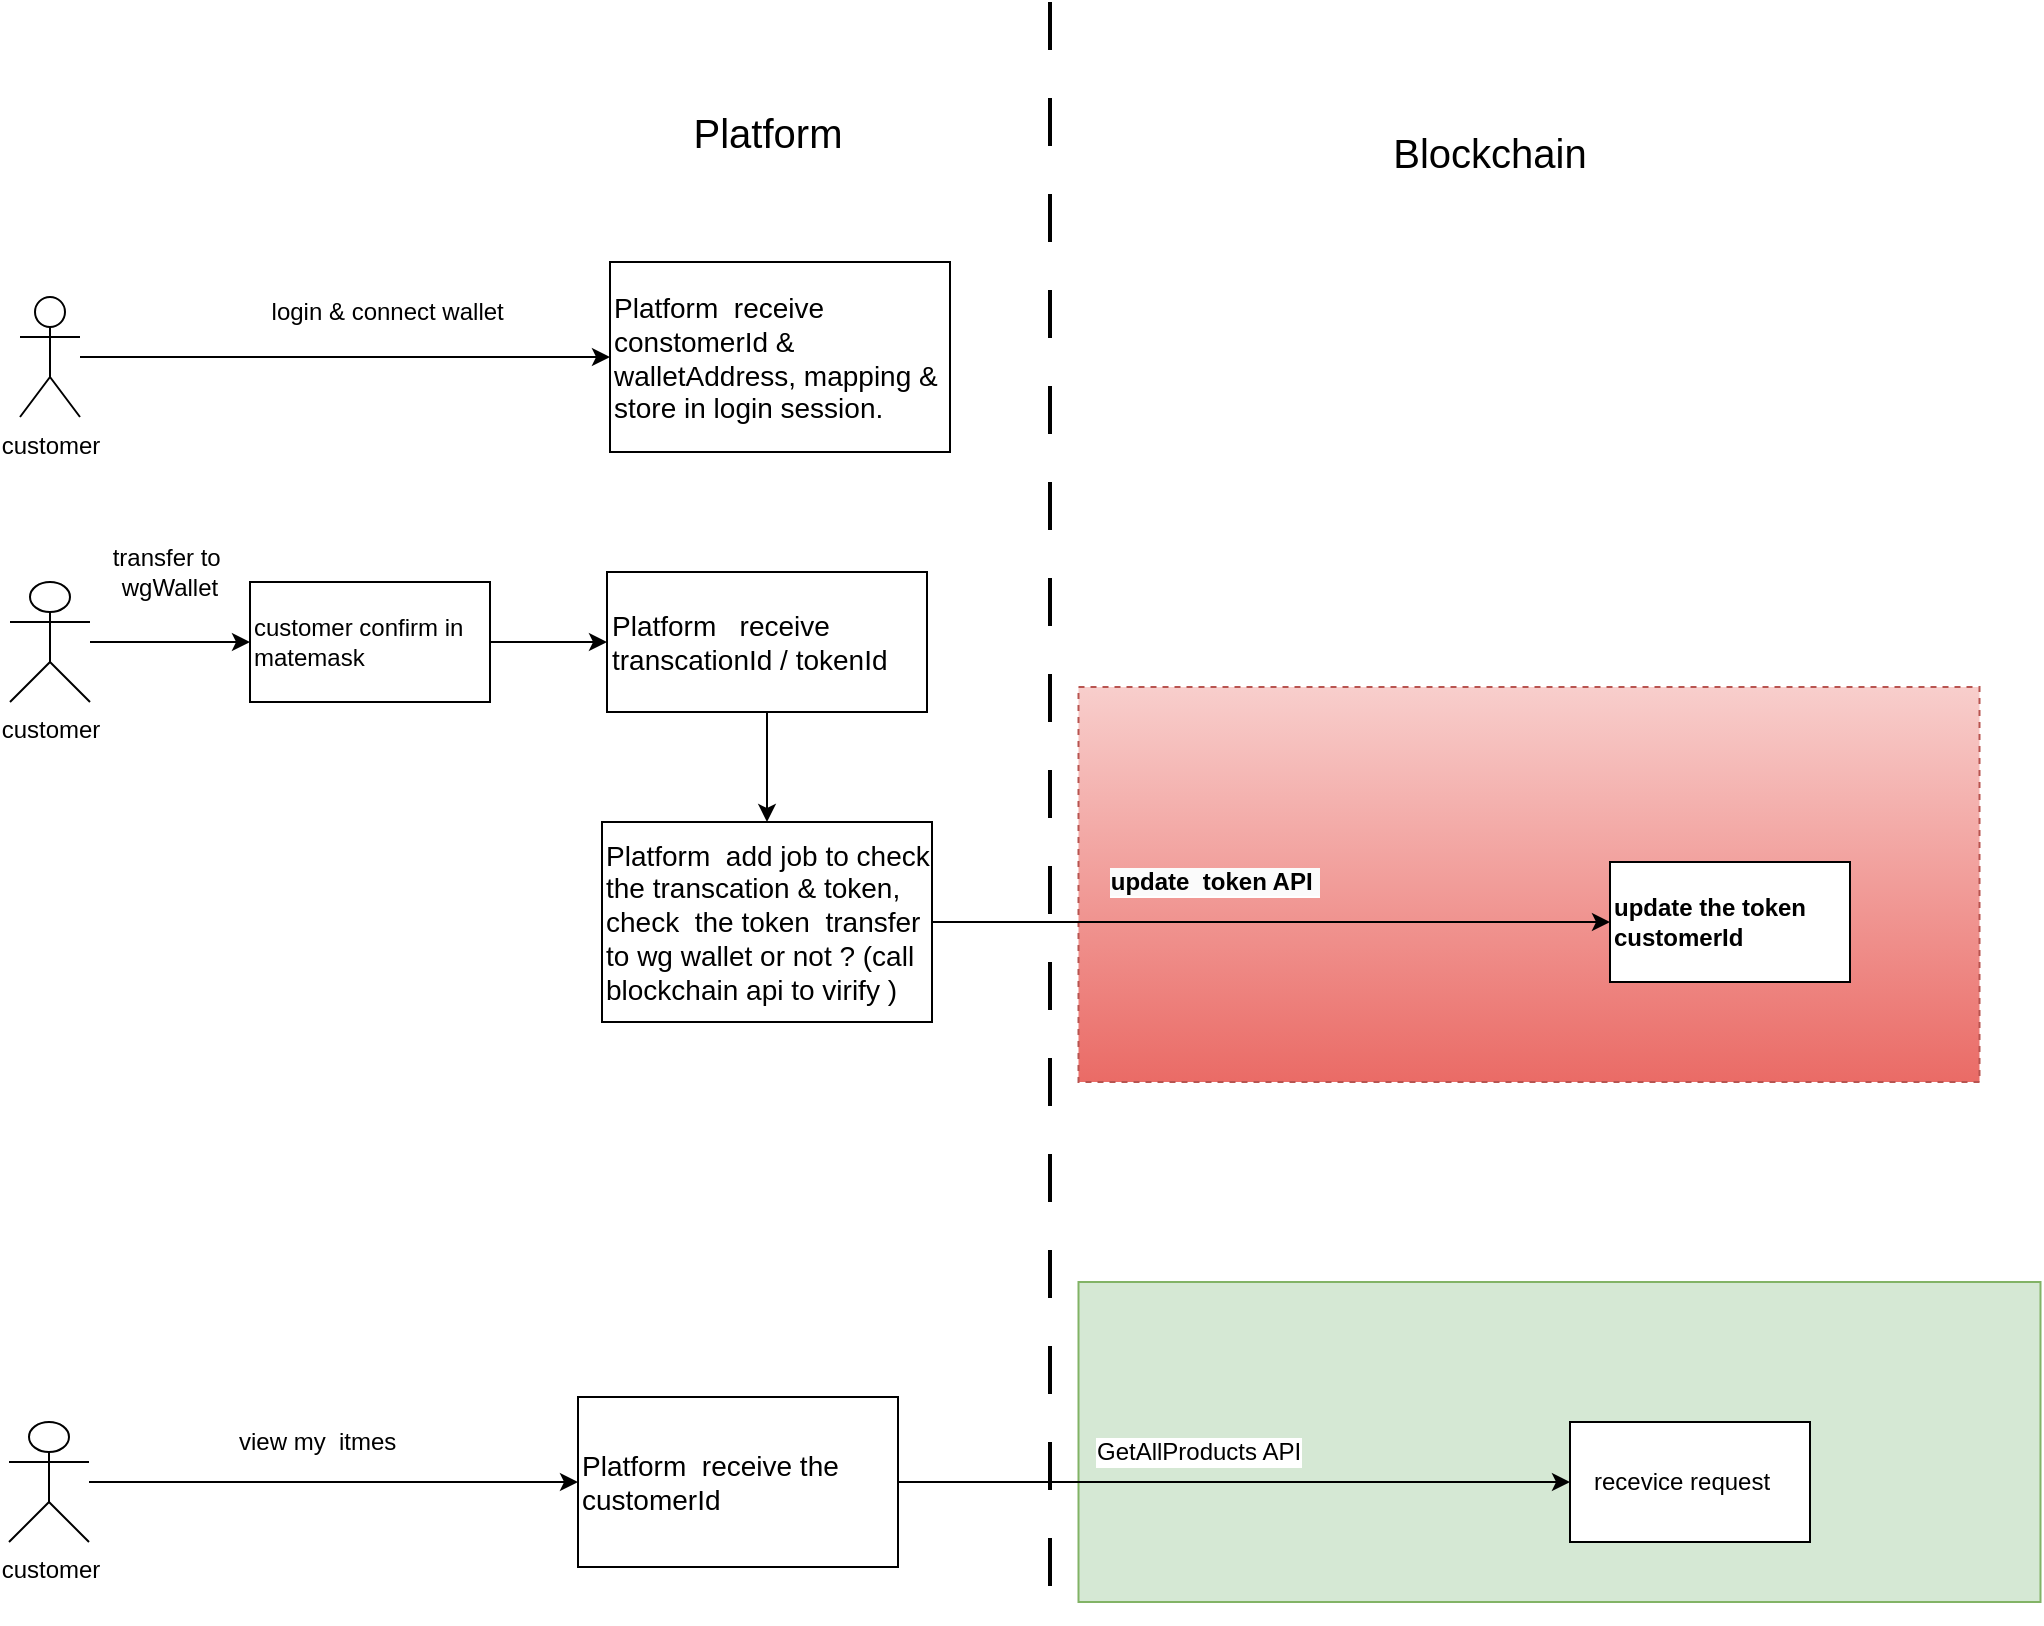 <mxfile version="20.8.20" type="github"><diagram name="第 1 页" id="H4zFLGjRDk4RunAOSfgf"><mxGraphModel dx="2261" dy="764" grid="1" gridSize="10" guides="1" tooltips="1" connect="1" arrows="1" fold="1" page="1" pageScale="1" pageWidth="827" pageHeight="1169" math="0" shadow="0"><root><mxCell id="0"/><mxCell id="1" parent="0"/><mxCell id="Z_xDxObIIJgfXP0k79_m-36" value="" style="rounded=0;whiteSpace=wrap;html=1;fontSize=12;fillColor=#d5e8d4;strokeColor=#82b366;" vertex="1" parent="1"><mxGeometry x="504.25" y="700" width="481" height="160" as="geometry"/></mxCell><mxCell id="Z_xDxObIIJgfXP0k79_m-35" value="" style="rounded=0;whiteSpace=wrap;html=1;fontSize=12;fillColor=#f8cecc;strokeColor=#b85450;gradientColor=#ea6b66;dashed=1;align=right;labelPosition=left;verticalLabelPosition=top;verticalAlign=bottom;" vertex="1" parent="1"><mxGeometry x="504.25" y="402.5" width="450.5" height="197.5" as="geometry"/></mxCell><mxCell id="cemAB7OMBVOSsZJ-Vn-O-10" style="edgeStyle=orthogonalEdgeStyle;rounded=0;orthogonalLoop=1;jettySize=auto;html=1;entryX=0;entryY=0.5;entryDx=0;entryDy=0;" parent="1" source="cemAB7OMBVOSsZJ-Vn-O-1" target="Z_xDxObIIJgfXP0k79_m-1" edge="1"><mxGeometry relative="1" as="geometry"><mxPoint x="250" y="240" as="targetPoint"/></mxGeometry></mxCell><mxCell id="cemAB7OMBVOSsZJ-Vn-O-1" value="customer" style="shape=umlActor;verticalLabelPosition=bottom;verticalAlign=top;html=1;outlineConnect=0;" parent="1" vertex="1"><mxGeometry x="-25" y="207.5" width="30" height="60" as="geometry"/></mxCell><mxCell id="Z_xDxObIIJgfXP0k79_m-1" value="&lt;font style=&quot;font-size: 14px;&quot;&gt;Platform&amp;nbsp; receive constomerId &amp;amp; walletAddress, mapping &amp;amp; store in login session.&amp;nbsp;&lt;/font&gt;" style="rounded=0;whiteSpace=wrap;html=1;align=left;" vertex="1" parent="1"><mxGeometry x="270" y="190" width="170" height="95" as="geometry"/></mxCell><mxCell id="Z_xDxObIIJgfXP0k79_m-2" value="login &amp;amp; connect wallet&amp;nbsp;" style="text;html=1;align=center;verticalAlign=middle;resizable=0;points=[];autosize=1;strokeColor=none;fillColor=none;" vertex="1" parent="1"><mxGeometry x="90" y="200" width="140" height="30" as="geometry"/></mxCell><mxCell id="Z_xDxObIIJgfXP0k79_m-4" value="Platform" style="text;html=1;strokeColor=none;fillColor=none;align=center;verticalAlign=middle;whiteSpace=wrap;rounded=0;fontSize=20;" vertex="1" parent="1"><mxGeometry x="318.5" y="110" width="60" height="30" as="geometry"/></mxCell><mxCell id="Z_xDxObIIJgfXP0k79_m-54" style="edgeStyle=orthogonalEdgeStyle;rounded=0;orthogonalLoop=1;jettySize=auto;html=1;entryX=0;entryY=0.5;entryDx=0;entryDy=0;fontSize=14;" edge="1" parent="1" source="Z_xDxObIIJgfXP0k79_m-5" target="Z_xDxObIIJgfXP0k79_m-15"><mxGeometry relative="1" as="geometry"/></mxCell><mxCell id="Z_xDxObIIJgfXP0k79_m-5" value="customer confirm in matemask" style="whiteSpace=wrap;html=1;align=left;rounded=0;fontSize=12;" vertex="1" parent="1"><mxGeometry x="90" y="350" width="120" height="60" as="geometry"/></mxCell><mxCell id="Z_xDxObIIJgfXP0k79_m-9" value="transfer to&amp;nbsp; wgWallet" style="text;html=1;strokeColor=none;fillColor=none;align=center;verticalAlign=middle;whiteSpace=wrap;rounded=0;fontSize=12;" vertex="1" parent="1"><mxGeometry x="20" y="320" width="60" height="50" as="geometry"/></mxCell><mxCell id="Z_xDxObIIJgfXP0k79_m-13" style="edgeStyle=orthogonalEdgeStyle;rounded=0;orthogonalLoop=1;jettySize=auto;html=1;fontSize=12;" edge="1" parent="1" source="Z_xDxObIIJgfXP0k79_m-12" target="Z_xDxObIIJgfXP0k79_m-5"><mxGeometry relative="1" as="geometry"/></mxCell><mxCell id="Z_xDxObIIJgfXP0k79_m-12" value="customer" style="shape=umlActor;verticalLabelPosition=bottom;verticalAlign=top;html=1;outlineConnect=0;" vertex="1" parent="1"><mxGeometry x="-30" y="350" width="40" height="60" as="geometry"/></mxCell><mxCell id="Z_xDxObIIJgfXP0k79_m-50" value="" style="edgeStyle=orthogonalEdgeStyle;rounded=0;orthogonalLoop=1;jettySize=auto;html=1;fontSize=12;" edge="1" parent="1" source="Z_xDxObIIJgfXP0k79_m-15" target="Z_xDxObIIJgfXP0k79_m-18"><mxGeometry relative="1" as="geometry"/></mxCell><mxCell id="Z_xDxObIIJgfXP0k79_m-15" value="Platform&amp;nbsp; &amp;nbsp;receive transcationId / tokenId" style="rounded=0;whiteSpace=wrap;html=1;fontSize=14;align=left;" vertex="1" parent="1"><mxGeometry x="268.5" y="345" width="160" height="70" as="geometry"/></mxCell><mxCell id="Z_xDxObIIJgfXP0k79_m-16" value="Blockchain" style="text;html=1;strokeColor=none;fillColor=none;align=center;verticalAlign=middle;whiteSpace=wrap;rounded=0;fontSize=20;" vertex="1" parent="1"><mxGeometry x="680" y="120" width="60" height="30" as="geometry"/></mxCell><mxCell id="Z_xDxObIIJgfXP0k79_m-21" style="edgeStyle=orthogonalEdgeStyle;rounded=0;orthogonalLoop=1;jettySize=auto;html=1;entryX=0;entryY=0.5;entryDx=0;entryDy=0;fontSize=12;" edge="1" parent="1" source="Z_xDxObIIJgfXP0k79_m-18" target="Z_xDxObIIJgfXP0k79_m-20"><mxGeometry relative="1" as="geometry"/></mxCell><mxCell id="Z_xDxObIIJgfXP0k79_m-47" value="&lt;b style=&quot;border-color: var(--border-color); background-color: rgb(251, 251, 251);&quot;&gt;update&amp;nbsp; token API&amp;nbsp;&lt;/b&gt;" style="edgeLabel;html=1;align=center;verticalAlign=middle;resizable=0;points=[];fontSize=12;" vertex="1" connectable="0" parent="Z_xDxObIIJgfXP0k79_m-21"><mxGeometry x="-0.174" y="1" relative="1" as="geometry"><mxPoint x="1" y="-19" as="offset"/></mxGeometry></mxCell><mxCell id="Z_xDxObIIJgfXP0k79_m-18" value="&lt;font style=&quot;font-size: 14px;&quot;&gt;Platform&amp;nbsp; add job to check the transcation &amp;amp; token, check&amp;nbsp; the token&amp;nbsp; transfer to wg wallet or not ? (call blockchain api to virify )&lt;/font&gt;" style="whiteSpace=wrap;html=1;align=left;rounded=0;fontSize=12;" vertex="1" parent="1"><mxGeometry x="266" y="470" width="165" height="100" as="geometry"/></mxCell><mxCell id="Z_xDxObIIJgfXP0k79_m-20" value="&lt;b&gt;update the token customerId&lt;/b&gt;" style="whiteSpace=wrap;html=1;align=left;rounded=0;fontSize=12;" vertex="1" parent="1"><mxGeometry x="770" y="490" width="120" height="60" as="geometry"/></mxCell><mxCell id="Z_xDxObIIJgfXP0k79_m-55" style="edgeStyle=orthogonalEdgeStyle;rounded=0;orthogonalLoop=1;jettySize=auto;html=1;fontSize=14;" edge="1" parent="1" source="Z_xDxObIIJgfXP0k79_m-25" target="Z_xDxObIIJgfXP0k79_m-26"><mxGeometry relative="1" as="geometry"/></mxCell><mxCell id="Z_xDxObIIJgfXP0k79_m-25" value="customer" style="shape=umlActor;verticalLabelPosition=bottom;verticalAlign=top;html=1;outlineConnect=0;" vertex="1" parent="1"><mxGeometry x="-30.5" y="770" width="40" height="60" as="geometry"/></mxCell><mxCell id="Z_xDxObIIJgfXP0k79_m-43" style="edgeStyle=orthogonalEdgeStyle;rounded=0;orthogonalLoop=1;jettySize=auto;html=1;fontSize=12;" edge="1" parent="1" source="Z_xDxObIIJgfXP0k79_m-26" target="Z_xDxObIIJgfXP0k79_m-30"><mxGeometry relative="1" as="geometry"/></mxCell><mxCell id="Z_xDxObIIJgfXP0k79_m-46" value="GetAllProducts API" style="edgeLabel;html=1;align=center;verticalAlign=middle;resizable=0;points=[];fontSize=12;" vertex="1" connectable="0" parent="Z_xDxObIIJgfXP0k79_m-43"><mxGeometry x="-0.136" y="-3" relative="1" as="geometry"><mxPoint x="5" y="-18" as="offset"/></mxGeometry></mxCell><mxCell id="Z_xDxObIIJgfXP0k79_m-26" value="&lt;font style=&quot;font-size: 14px;&quot;&gt;Platform&amp;nbsp; receive the customerId&amp;nbsp;&lt;/font&gt;" style="rounded=0;whiteSpace=wrap;html=1;fontSize=12;align=left;" vertex="1" parent="1"><mxGeometry x="254" y="757.5" width="160" height="85" as="geometry"/></mxCell><mxCell id="Z_xDxObIIJgfXP0k79_m-28" value="view my&amp;nbsp; itmes&amp;nbsp;" style="text;html=1;align=center;verticalAlign=middle;resizable=0;points=[];autosize=1;strokeColor=none;fillColor=none;fontSize=12;" vertex="1" parent="1"><mxGeometry x="69.5" y="765" width="110" height="30" as="geometry"/></mxCell><mxCell id="Z_xDxObIIJgfXP0k79_m-30" value="&amp;nbsp; &amp;nbsp;recevice request" style="whiteSpace=wrap;html=1;align=left;rounded=0;fontSize=12;" vertex="1" parent="1"><mxGeometry x="750" y="770" width="120" height="60" as="geometry"/></mxCell><mxCell id="Z_xDxObIIJgfXP0k79_m-42" value="" style="line;strokeWidth=2;direction=south;html=1;fontSize=12;dashed=1;dashPattern=12 12;" vertex="1" parent="1"><mxGeometry x="485" y="60" width="10" height="810" as="geometry"/></mxCell></root></mxGraphModel></diagram></mxfile>
